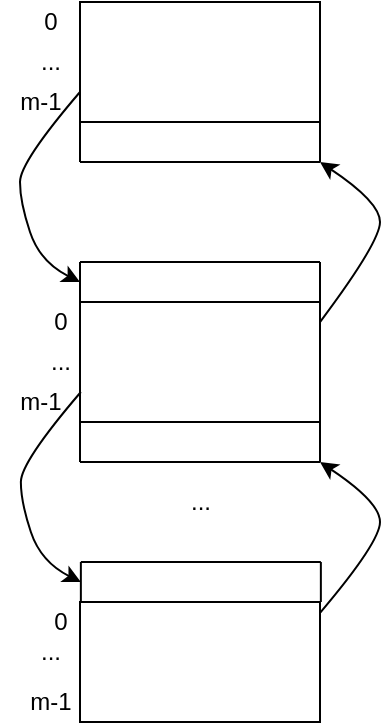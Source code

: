 <mxfile version="18.0.6" type="device"><diagram id="8j4soq-yiO-y8n2wxHQ-" name="Страница 1"><mxGraphModel dx="630" dy="494" grid="1" gridSize="10" guides="1" tooltips="1" connect="1" arrows="1" fold="1" page="1" pageScale="1" pageWidth="827" pageHeight="1169" math="0" shadow="0"><root><mxCell id="0"/><mxCell id="1" parent="0"/><mxCell id="Mi6sjwBu9xi_nTzwSeRC-1" value="" style="rounded=0;whiteSpace=wrap;html=1;" vertex="1" parent="1"><mxGeometry x="420" y="90" width="120" height="60" as="geometry"/></mxCell><mxCell id="Mi6sjwBu9xi_nTzwSeRC-2" value="" style="rounded=0;whiteSpace=wrap;html=1;" vertex="1" parent="1"><mxGeometry x="420" y="240" width="120" height="60" as="geometry"/></mxCell><mxCell id="Mi6sjwBu9xi_nTzwSeRC-3" value="" style="rounded=0;whiteSpace=wrap;html=1;" vertex="1" parent="1"><mxGeometry x="420" y="390" width="120" height="60" as="geometry"/></mxCell><mxCell id="Mi6sjwBu9xi_nTzwSeRC-4" value="" style="curved=1;endArrow=classic;html=1;rounded=0;exitX=1;exitY=0.167;exitDx=0;exitDy=0;exitPerimeter=0;" edge="1" parent="1" source="Mi6sjwBu9xi_nTzwSeRC-2"><mxGeometry width="50" height="50" relative="1" as="geometry"><mxPoint x="540" y="240" as="sourcePoint"/><mxPoint x="540" y="170" as="targetPoint"/><Array as="points"><mxPoint x="570" y="210"/><mxPoint x="570" y="190"/></Array></mxGeometry></mxCell><mxCell id="Mi6sjwBu9xi_nTzwSeRC-5" value="" style="endArrow=none;html=1;rounded=0;" edge="1" parent="1"><mxGeometry width="50" height="50" relative="1" as="geometry"><mxPoint x="420" y="170" as="sourcePoint"/><mxPoint x="540" y="170" as="targetPoint"/></mxGeometry></mxCell><mxCell id="Mi6sjwBu9xi_nTzwSeRC-6" value="" style="endArrow=none;html=1;rounded=0;entryX=0;entryY=1;entryDx=0;entryDy=0;" edge="1" parent="1" target="Mi6sjwBu9xi_nTzwSeRC-1"><mxGeometry width="50" height="50" relative="1" as="geometry"><mxPoint x="420" y="170" as="sourcePoint"/><mxPoint x="370" y="200" as="targetPoint"/></mxGeometry></mxCell><mxCell id="Mi6sjwBu9xi_nTzwSeRC-7" value="" style="endArrow=none;html=1;rounded=0;entryX=1;entryY=1;entryDx=0;entryDy=0;" edge="1" parent="1" target="Mi6sjwBu9xi_nTzwSeRC-1"><mxGeometry width="50" height="50" relative="1" as="geometry"><mxPoint x="540" y="170" as="sourcePoint"/><mxPoint x="420" y="220" as="targetPoint"/></mxGeometry></mxCell><mxCell id="Mi6sjwBu9xi_nTzwSeRC-8" value="" style="curved=1;endArrow=classic;html=1;rounded=0;exitX=1.002;exitY=0.086;exitDx=0;exitDy=0;exitPerimeter=0;" edge="1" parent="1" source="Mi6sjwBu9xi_nTzwSeRC-3"><mxGeometry width="50" height="50" relative="1" as="geometry"><mxPoint x="540" y="390" as="sourcePoint"/><mxPoint x="540" y="320" as="targetPoint"/><Array as="points"><mxPoint x="570" y="360"/><mxPoint x="570" y="340"/></Array></mxGeometry></mxCell><mxCell id="Mi6sjwBu9xi_nTzwSeRC-9" value="" style="endArrow=none;html=1;rounded=0;" edge="1" parent="1"><mxGeometry width="50" height="50" relative="1" as="geometry"><mxPoint x="420" y="320" as="sourcePoint"/><mxPoint x="540" y="320" as="targetPoint"/></mxGeometry></mxCell><mxCell id="Mi6sjwBu9xi_nTzwSeRC-10" value="" style="endArrow=none;html=1;rounded=0;entryX=0;entryY=1;entryDx=0;entryDy=0;" edge="1" parent="1"><mxGeometry width="50" height="50" relative="1" as="geometry"><mxPoint x="420" y="320" as="sourcePoint"/><mxPoint x="420" y="300" as="targetPoint"/></mxGeometry></mxCell><mxCell id="Mi6sjwBu9xi_nTzwSeRC-11" value="" style="endArrow=none;html=1;rounded=0;entryX=1;entryY=1;entryDx=0;entryDy=0;" edge="1" parent="1"><mxGeometry width="50" height="50" relative="1" as="geometry"><mxPoint x="540" y="320" as="sourcePoint"/><mxPoint x="540" y="300" as="targetPoint"/></mxGeometry></mxCell><mxCell id="Mi6sjwBu9xi_nTzwSeRC-13" value="" style="endArrow=none;html=1;rounded=0;" edge="1" parent="1"><mxGeometry width="50" height="50" relative="1" as="geometry"><mxPoint x="420" y="220" as="sourcePoint"/><mxPoint x="540" y="220" as="targetPoint"/><Array as="points"><mxPoint x="480" y="220"/></Array></mxGeometry></mxCell><mxCell id="Mi6sjwBu9xi_nTzwSeRC-14" value="" style="endArrow=none;html=1;rounded=0;exitX=0;exitY=0;exitDx=0;exitDy=0;" edge="1" parent="1" source="Mi6sjwBu9xi_nTzwSeRC-2"><mxGeometry width="50" height="50" relative="1" as="geometry"><mxPoint x="300" y="310" as="sourcePoint"/><mxPoint x="420" y="220" as="targetPoint"/></mxGeometry></mxCell><mxCell id="Mi6sjwBu9xi_nTzwSeRC-15" value="" style="endArrow=none;html=1;rounded=0;exitX=1;exitY=0;exitDx=0;exitDy=0;" edge="1" parent="1" source="Mi6sjwBu9xi_nTzwSeRC-2"><mxGeometry width="50" height="50" relative="1" as="geometry"><mxPoint x="250" y="300" as="sourcePoint"/><mxPoint x="540" y="220" as="targetPoint"/></mxGeometry></mxCell><mxCell id="Mi6sjwBu9xi_nTzwSeRC-16" value="" style="curved=1;endArrow=classic;html=1;rounded=0;exitX=0;exitY=0.75;exitDx=0;exitDy=0;" edge="1" parent="1" source="Mi6sjwBu9xi_nTzwSeRC-1"><mxGeometry width="50" height="50" relative="1" as="geometry"><mxPoint x="290" y="250" as="sourcePoint"/><mxPoint x="420" y="230" as="targetPoint"/><Array as="points"><mxPoint x="390" y="170"/><mxPoint x="390" y="190"/><mxPoint x="400" y="220"/></Array></mxGeometry></mxCell><mxCell id="Mi6sjwBu9xi_nTzwSeRC-20" value="" style="endArrow=none;html=1;rounded=0;" edge="1" parent="1"><mxGeometry width="50" height="50" relative="1" as="geometry"><mxPoint x="420.43" y="370" as="sourcePoint"/><mxPoint x="540.43" y="370" as="targetPoint"/><Array as="points"><mxPoint x="480.43" y="370"/></Array></mxGeometry></mxCell><mxCell id="Mi6sjwBu9xi_nTzwSeRC-21" value="" style="endArrow=none;html=1;rounded=0;exitX=0;exitY=0;exitDx=0;exitDy=0;" edge="1" parent="1"><mxGeometry width="50" height="50" relative="1" as="geometry"><mxPoint x="420.43" y="390" as="sourcePoint"/><mxPoint x="420.43" y="370" as="targetPoint"/></mxGeometry></mxCell><mxCell id="Mi6sjwBu9xi_nTzwSeRC-22" value="" style="endArrow=none;html=1;rounded=0;exitX=1;exitY=0;exitDx=0;exitDy=0;" edge="1" parent="1"><mxGeometry width="50" height="50" relative="1" as="geometry"><mxPoint x="540.43" y="390" as="sourcePoint"/><mxPoint x="540.43" y="370" as="targetPoint"/></mxGeometry></mxCell><mxCell id="Mi6sjwBu9xi_nTzwSeRC-23" value="" style="curved=1;endArrow=classic;html=1;rounded=0;exitX=0;exitY=0.75;exitDx=0;exitDy=0;" edge="1" parent="1"><mxGeometry width="50" height="50" relative="1" as="geometry"><mxPoint x="420.43" y="285" as="sourcePoint"/><mxPoint x="420.43" y="380" as="targetPoint"/><Array as="points"><mxPoint x="390.43" y="320"/><mxPoint x="390.43" y="340"/><mxPoint x="400.43" y="370"/></Array></mxGeometry></mxCell><mxCell id="Mi6sjwBu9xi_nTzwSeRC-24" value="0" style="text;html=1;align=center;verticalAlign=middle;resizable=0;points=[];autosize=1;strokeColor=none;fillColor=none;" vertex="1" parent="1"><mxGeometry x="400" y="240" width="20" height="20" as="geometry"/></mxCell><mxCell id="Mi6sjwBu9xi_nTzwSeRC-25" value="..." style="text;html=1;align=center;verticalAlign=middle;resizable=0;points=[];autosize=1;strokeColor=none;fillColor=none;" vertex="1" parent="1"><mxGeometry x="395" y="260" width="30" height="20" as="geometry"/></mxCell><mxCell id="Mi6sjwBu9xi_nTzwSeRC-26" value="m-1" style="text;html=1;align=center;verticalAlign=middle;resizable=0;points=[];autosize=1;strokeColor=none;fillColor=none;" vertex="1" parent="1"><mxGeometry x="380" y="280" width="40" height="20" as="geometry"/></mxCell><mxCell id="Mi6sjwBu9xi_nTzwSeRC-27" value="0" style="text;html=1;align=center;verticalAlign=middle;resizable=0;points=[];autosize=1;strokeColor=none;fillColor=none;" vertex="1" parent="1"><mxGeometry x="395" y="90" width="20" height="20" as="geometry"/></mxCell><mxCell id="Mi6sjwBu9xi_nTzwSeRC-28" value="..." style="text;html=1;align=center;verticalAlign=middle;resizable=0;points=[];autosize=1;strokeColor=none;fillColor=none;" vertex="1" parent="1"><mxGeometry x="390" y="110" width="30" height="20" as="geometry"/></mxCell><mxCell id="Mi6sjwBu9xi_nTzwSeRC-29" value="m-1" style="text;html=1;align=center;verticalAlign=middle;resizable=0;points=[];autosize=1;strokeColor=none;fillColor=none;" vertex="1" parent="1"><mxGeometry x="380" y="130" width="40" height="20" as="geometry"/></mxCell><mxCell id="Mi6sjwBu9xi_nTzwSeRC-30" value="0" style="text;html=1;align=center;verticalAlign=middle;resizable=0;points=[];autosize=1;strokeColor=none;fillColor=none;" vertex="1" parent="1"><mxGeometry x="400" y="390" width="20" height="20" as="geometry"/></mxCell><mxCell id="Mi6sjwBu9xi_nTzwSeRC-31" value="..." style="text;html=1;align=center;verticalAlign=middle;resizable=0;points=[];autosize=1;strokeColor=none;fillColor=none;" vertex="1" parent="1"><mxGeometry x="390" y="405" width="30" height="20" as="geometry"/></mxCell><mxCell id="Mi6sjwBu9xi_nTzwSeRC-32" value="m-1" style="text;html=1;align=center;verticalAlign=middle;resizable=0;points=[];autosize=1;strokeColor=none;fillColor=none;" vertex="1" parent="1"><mxGeometry x="385" y="430" width="40" height="20" as="geometry"/></mxCell><mxCell id="Mi6sjwBu9xi_nTzwSeRC-33" value="..." style="text;html=1;align=center;verticalAlign=middle;resizable=0;points=[];autosize=1;strokeColor=none;fillColor=none;" vertex="1" parent="1"><mxGeometry x="465" y="330" width="30" height="20" as="geometry"/></mxCell></root></mxGraphModel></diagram></mxfile>